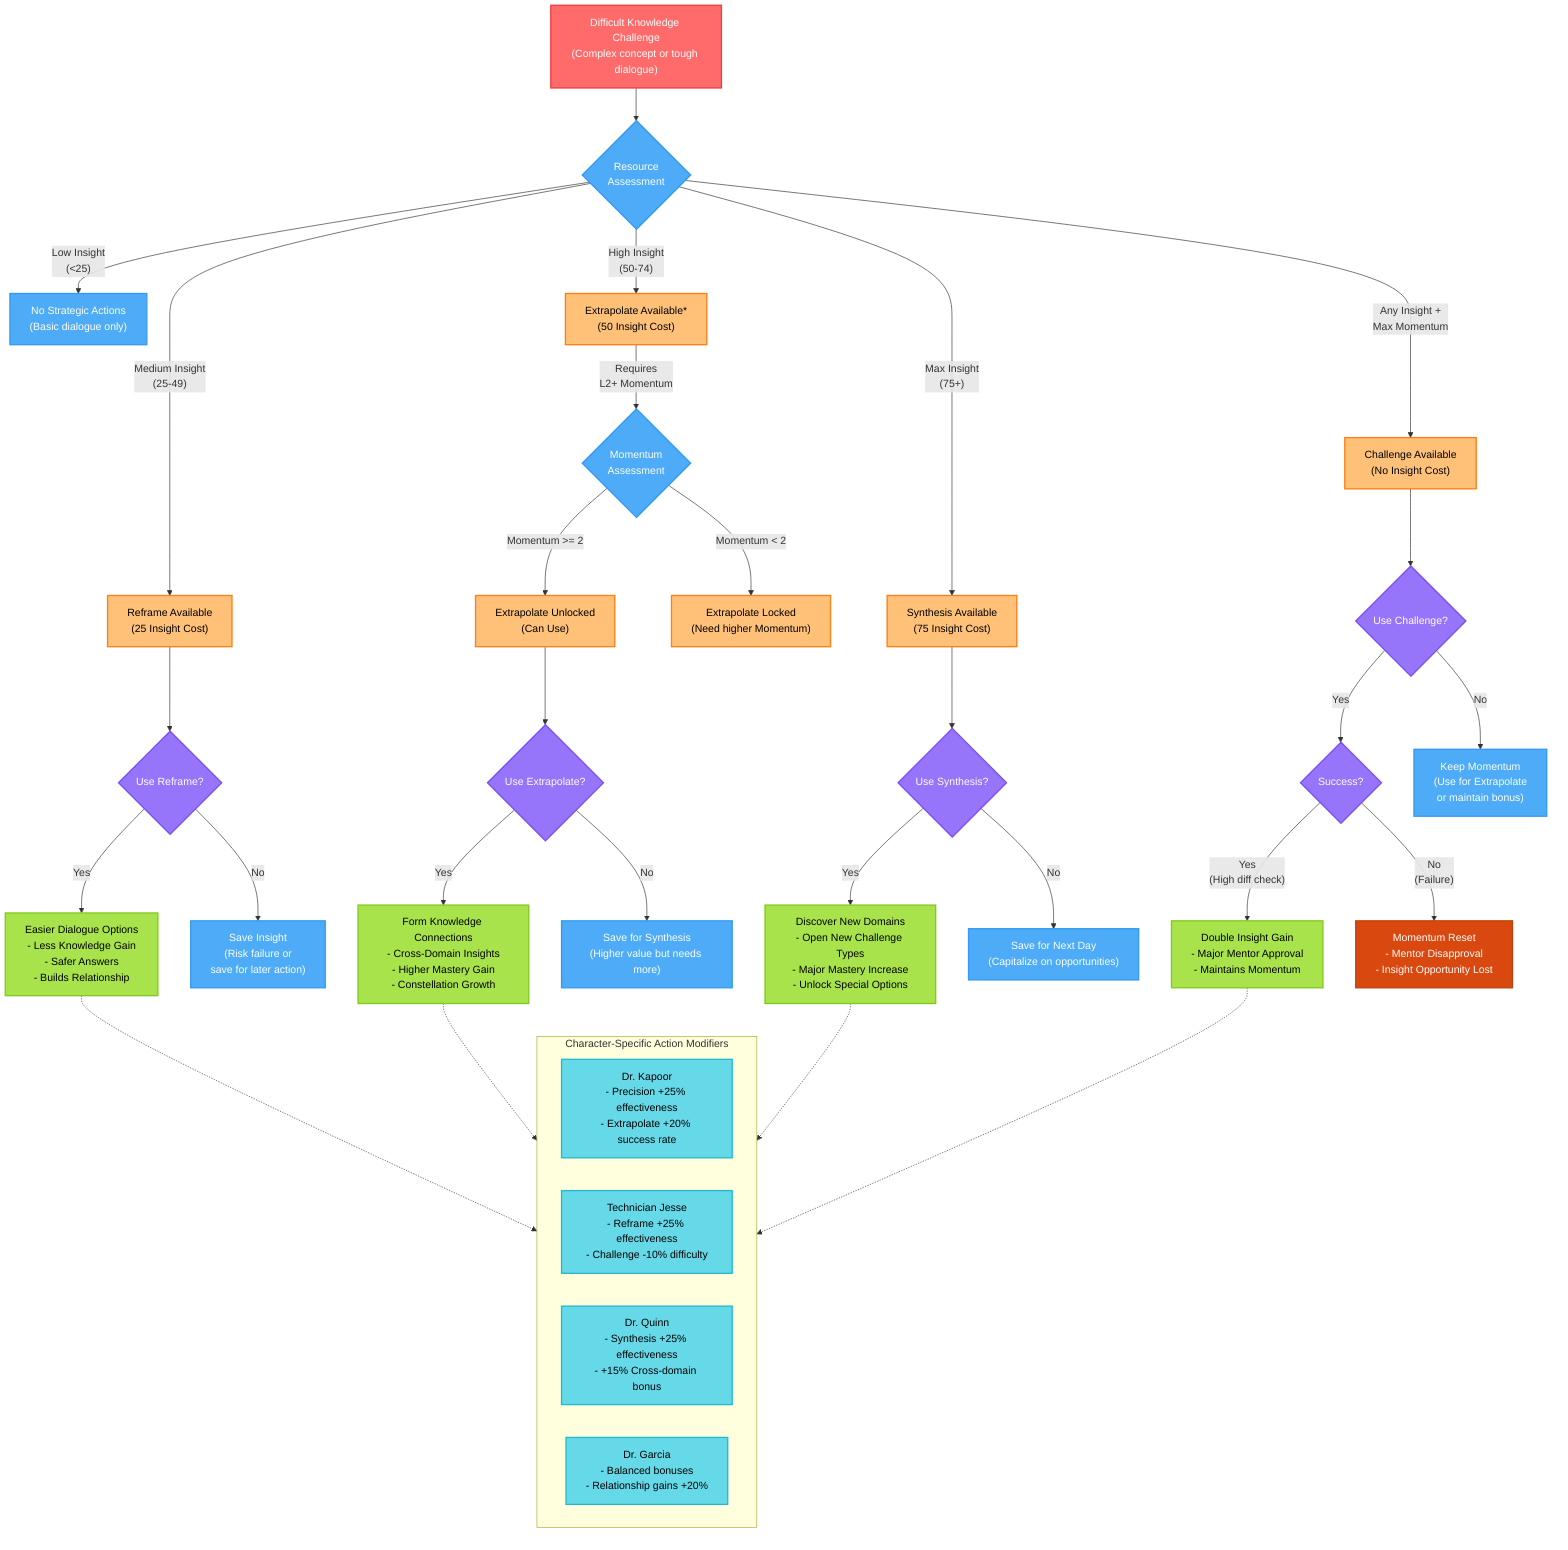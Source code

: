flowchart TD
    %% Strategic Action Decision Tree for Player Choice Mapping
    
    DifficultSituation["Difficult Knowledge Challenge\n(Complex concept or tough dialogue)"]
    
    %% Resources Assessment
    DifficultSituation --> ResourceAssessment{"Resource\nAssessment"}
    
    %% Branch based on Insight level
    ResourceAssessment -->|"Low Insight\n(<25)"| NoActionOptions["No Strategic Actions\n(Basic dialogue only)"]
    ResourceAssessment -->|"Medium Insight\n(25-49)"| ReframeAvailable["Reframe Available\n(25 Insight Cost)"]
    ResourceAssessment -->|"High Insight\n(50-74)"| ExtrapAvailable["Extrapolate Available*\n(50 Insight Cost)"]
    ResourceAssessment -->|"Max Insight\n(75+)"| SynthesisAvailable["Synthesis Available\n(75 Insight Cost)"]
    
    %% Momentum assessment
    MomentumCheck{"Momentum\nAssessment"}
    ExtrapAvailable -->|"Requires\nL2+ Momentum"| MomentumCheck
    MomentumCheck -->|"Momentum < 2"| ExtrapLocked["Extrapolate Locked\n(Need higher Momentum)"]
    MomentumCheck -->|"Momentum >= 2"| ExtrapUnlocked["Extrapolate Unlocked\n(Can Use)"]
    
    %% Max Momentum provides special option
    ResourceAssessment -->|"Any Insight +\nMax Momentum"| BoastAvailable["Challenge Available\n(No Insight Cost)"]
    
    %% Action outcomes - Reframe
    ReframeAvailable --> UseReframe{"Use Reframe?"}
    UseReframe -->|"Yes"| ReframeEffects["Easier Dialogue Options\n- Less Knowledge Gain\n- Safer Answers\n- Builds Relationship"]
    UseReframe -->|"No"| SaveInsight["Save Insight\n(Risk failure or\nsave for later action)"]
    
    %% Action outcomes - Extrapolate
    ExtrapUnlocked --> UseExtrapolate{"Use Extrapolate?"}
    UseExtrapolate -->|"Yes"| ExtrapolateEffects["Form Knowledge Connections\n- Cross-Domain Insights\n- Higher Mastery Gain\n- Constellation Growth"]
    UseExtrapolate -->|"No"| SaveForSynthesis["Save for Synthesis\n(Higher value but needs more)"]
    
    %% Action outcomes - Synthesis
    SynthesisAvailable --> UseSynthesis{"Use Synthesis?"}
    UseSynthesis -->|"Yes"| SynthesisEffects["Discover New Domains\n- Open New Challenge Types\n- Major Mastery Increase\n- Unlock Special Options"]
    UseSynthesis -->|"No"| SaveForNextDay["Save for Next Day\n(Capitalize on opportunities)"]
    
    %% Action outcomes - Boast/Challenge
    BoastAvailable --> UseBoast{"Use Challenge?"}
    UseBoast -->|"Yes"| BoastOutcome{"Success?"}
    BoastOutcome -->|"Yes\n(High diff check)"| BoastSuccess["Double Insight Gain\n- Major Mentor Approval\n- Maintains Momentum"]
    BoastOutcome -->|"No\n(Failure)"| BoastFailure["Momentum Reset\n- Mentor Disapproval\n- Insight Opportunity Lost"]
    UseBoast -->|"No"| KeepMomentum["Keep Momentum\n(Use for Extrapolate\nor maintain bonus)"]
    
    %% Character-specific modifiers
    subgraph characterMods["Character-Specific Action Modifiers"]
        KapoorMod["Dr. Kapoor\n- Precision +25% effectiveness\n- Extrapolate +20% success rate"]
        JesseMod["Technician Jesse\n- Reframe +25% effectiveness\n- Challenge -10% difficulty"]
        QuinnMod["Dr. Quinn\n- Synthesis +25% effectiveness\n- +15% Cross-domain bonus"]
        GarciaMod["Dr. Garcia\n- Balanced bonuses\n- Relationship gains +20%"]
    end
    
    ReframeEffects -.-> characterMods
    ExtrapolateEffects -.-> characterMods
    SynthesisEffects -.-> characterMods
    BoastSuccess -.-> characterMods
    
    %% Style
    classDef situation fill:#ff6b6b,stroke:#f03e3e,color:white,stroke-width:2px
    classDef resource fill:#4dabf7,stroke:#339af0,color:white,stroke-width:2px
    classDef action fill:#ffc078,stroke:#fd7e14,color:black,stroke-width:2px
    classDef outcome fill:#a9e34b,stroke:#82c91e,color:black,stroke-width:2px
    classDef negative fill:#d9480f,stroke:#bf400d,color:white,stroke-width:2px
    classDef decision fill:#9775fa,stroke:#7950f2,color:white,stroke-width:2px
    classDef character fill:#66d9e8,stroke:#22b8cf,color:black,stroke-width:2px
    
    class DifficultSituation situation
    class ResourceAssessment,MomentumCheck resource
    class ReframeAvailable,ExtrapAvailable,ExtrapUnlocked,ExtrapLocked,SynthesisAvailable,BoastAvailable action
    class ReframeEffects,ExtrapolateEffects,SynthesisEffects,BoastSuccess outcome
    class BoastFailure negative
    class UseReframe,UseExtrapolate,UseSynthesis,UseBoast,BoastOutcome decision
    class KapoorMod,JesseMod,QuinnMod,GarciaMod character
    class NoActionOptions,SaveInsight,SaveForSynthesis,SaveForNextDay,KeepMomentum resource